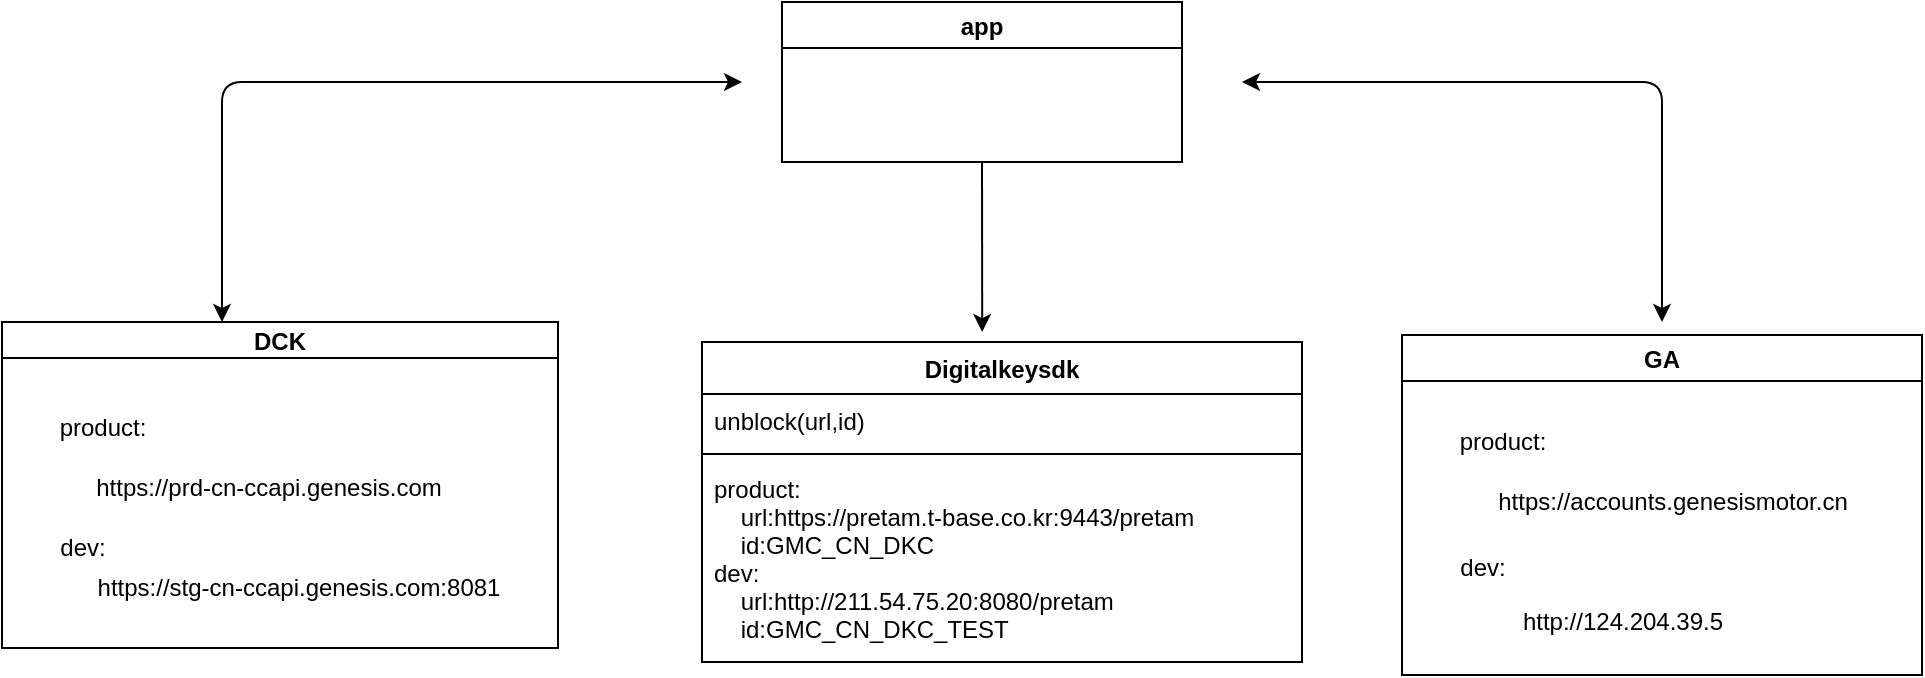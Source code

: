 <mxfile version="14.6.11" type="github">
  <diagram id="C5RBs43oDa-KdzZeNtuy" name="Page-1">
    <mxGraphModel dx="1961" dy="739" grid="1" gridSize="10" guides="1" tooltips="1" connect="1" arrows="1" fold="1" page="1" pageScale="1" pageWidth="827" pageHeight="1169" math="0" shadow="0">
      <root>
        <mxCell id="WIyWlLk6GJQsqaUBKTNV-0" />
        <mxCell id="WIyWlLk6GJQsqaUBKTNV-1" parent="WIyWlLk6GJQsqaUBKTNV-0" />
        <mxCell id="GwbTFYh4FsHx047ZUjlf-0" value="app" style="swimlane;" vertex="1" parent="WIyWlLk6GJQsqaUBKTNV-1">
          <mxGeometry x="240" y="110" width="200" height="80" as="geometry" />
        </mxCell>
        <mxCell id="GwbTFYh4FsHx047ZUjlf-7" value="DCK" style="swimlane;direction=east;startSize=18;" vertex="1" parent="WIyWlLk6GJQsqaUBKTNV-1">
          <mxGeometry x="-150" y="270" width="278" height="163" as="geometry" />
        </mxCell>
        <mxCell id="GwbTFYh4FsHx047ZUjlf-8" value="product:" style="text;html=1;align=center;verticalAlign=middle;resizable=0;points=[];autosize=1;strokeColor=none;" vertex="1" parent="GwbTFYh4FsHx047ZUjlf-7">
          <mxGeometry x="20" y="43" width="60" height="20" as="geometry" />
        </mxCell>
        <mxCell id="GwbTFYh4FsHx047ZUjlf-10" value="https://prd-cn-ccapi.genesis.com" style="text;html=1;align=center;verticalAlign=middle;resizable=0;points=[];autosize=1;strokeColor=none;" vertex="1" parent="GwbTFYh4FsHx047ZUjlf-7">
          <mxGeometry x="37.5" y="73" width="190" height="20" as="geometry" />
        </mxCell>
        <mxCell id="GwbTFYh4FsHx047ZUjlf-11" value="dev:" style="text;html=1;align=center;verticalAlign=middle;resizable=0;points=[];autosize=1;strokeColor=none;" vertex="1" parent="GwbTFYh4FsHx047ZUjlf-7">
          <mxGeometry x="20" y="103" width="40" height="20" as="geometry" />
        </mxCell>
        <mxCell id="GwbTFYh4FsHx047ZUjlf-12" value="https://stg-cn-ccapi.genesis.com:8081" style="text;html=1;align=center;verticalAlign=middle;resizable=0;points=[];autosize=1;strokeColor=none;" vertex="1" parent="GwbTFYh4FsHx047ZUjlf-7">
          <mxGeometry x="37.5" y="123" width="220" height="20" as="geometry" />
        </mxCell>
        <mxCell id="GwbTFYh4FsHx047ZUjlf-15" value="GA" style="swimlane;" vertex="1" parent="WIyWlLk6GJQsqaUBKTNV-1">
          <mxGeometry x="550" y="276.5" width="260" height="170" as="geometry" />
        </mxCell>
        <mxCell id="GwbTFYh4FsHx047ZUjlf-17" value="product:" style="text;html=1;align=center;verticalAlign=middle;resizable=0;points=[];autosize=1;strokeColor=none;" vertex="1" parent="GwbTFYh4FsHx047ZUjlf-15">
          <mxGeometry x="20" y="43" width="60" height="20" as="geometry" />
        </mxCell>
        <mxCell id="GwbTFYh4FsHx047ZUjlf-18" value="dev:" style="text;html=1;align=center;verticalAlign=middle;resizable=0;points=[];autosize=1;strokeColor=none;" vertex="1" parent="GwbTFYh4FsHx047ZUjlf-15">
          <mxGeometry x="20" y="106" width="40" height="20" as="geometry" />
        </mxCell>
        <mxCell id="GwbTFYh4FsHx047ZUjlf-20" value="https://accounts.genesismotor.cn" style="text;html=1;align=center;verticalAlign=middle;resizable=0;points=[];autosize=1;strokeColor=none;" vertex="1" parent="GwbTFYh4FsHx047ZUjlf-15">
          <mxGeometry x="40" y="73" width="190" height="20" as="geometry" />
        </mxCell>
        <mxCell id="GwbTFYh4FsHx047ZUjlf-19" value="http://124.204.39.5" style="text;html=1;align=center;verticalAlign=middle;resizable=0;points=[];autosize=1;strokeColor=none;" vertex="1" parent="GwbTFYh4FsHx047ZUjlf-15">
          <mxGeometry x="50" y="133" width="120" height="20" as="geometry" />
        </mxCell>
        <mxCell id="GwbTFYh4FsHx047ZUjlf-16" value="" style="endArrow=classic;startArrow=classic;html=1;" edge="1" parent="WIyWlLk6GJQsqaUBKTNV-1">
          <mxGeometry width="50" height="50" relative="1" as="geometry">
            <mxPoint x="-40" y="270" as="sourcePoint" />
            <mxPoint x="220" y="150" as="targetPoint" />
            <Array as="points">
              <mxPoint x="-40" y="150" />
            </Array>
          </mxGeometry>
        </mxCell>
        <mxCell id="GwbTFYh4FsHx047ZUjlf-21" value="" style="endArrow=classic;startArrow=classic;html=1;" edge="1" parent="WIyWlLk6GJQsqaUBKTNV-1">
          <mxGeometry width="50" height="50" relative="1" as="geometry">
            <mxPoint x="680" y="270" as="sourcePoint" />
            <mxPoint x="470" y="150" as="targetPoint" />
            <Array as="points">
              <mxPoint x="680" y="150" />
            </Array>
          </mxGeometry>
        </mxCell>
        <mxCell id="GwbTFYh4FsHx047ZUjlf-26" value="Digitalkeysdk" style="swimlane;fontStyle=1;align=center;verticalAlign=top;childLayout=stackLayout;horizontal=1;startSize=26;horizontalStack=0;resizeParent=1;resizeParentMax=0;resizeLast=0;collapsible=1;marginBottom=0;" vertex="1" parent="WIyWlLk6GJQsqaUBKTNV-1">
          <mxGeometry x="200" y="280" width="300" height="160" as="geometry" />
        </mxCell>
        <mxCell id="GwbTFYh4FsHx047ZUjlf-27" value="unblock(url,id)" style="text;strokeColor=none;fillColor=none;align=left;verticalAlign=top;spacingLeft=4;spacingRight=4;overflow=hidden;rotatable=0;points=[[0,0.5],[1,0.5]];portConstraint=eastwest;" vertex="1" parent="GwbTFYh4FsHx047ZUjlf-26">
          <mxGeometry y="26" width="300" height="26" as="geometry" />
        </mxCell>
        <mxCell id="GwbTFYh4FsHx047ZUjlf-28" value="" style="line;strokeWidth=1;fillColor=none;align=left;verticalAlign=middle;spacingTop=-1;spacingLeft=3;spacingRight=3;rotatable=0;labelPosition=right;points=[];portConstraint=eastwest;" vertex="1" parent="GwbTFYh4FsHx047ZUjlf-26">
          <mxGeometry y="52" width="300" height="8" as="geometry" />
        </mxCell>
        <mxCell id="GwbTFYh4FsHx047ZUjlf-29" value="product:&#xa;    url:https://pretam.t-base.co.kr:9443/pretam&#xa;    id:GMC_CN_DKC&#xa;dev:&#xa;    url:http://211.54.75.20:8080/pretam&#xa;    id:GMC_CN_DKC_TEST&#xa;" style="text;strokeColor=none;fillColor=none;align=left;verticalAlign=top;spacingLeft=4;spacingRight=4;overflow=hidden;rotatable=0;points=[[0,0.5],[1,0.5]];portConstraint=eastwest;" vertex="1" parent="GwbTFYh4FsHx047ZUjlf-26">
          <mxGeometry y="60" width="300" height="100" as="geometry" />
        </mxCell>
        <mxCell id="GwbTFYh4FsHx047ZUjlf-30" value="" style="endArrow=classic;html=1;exitX=0.5;exitY=1;exitDx=0;exitDy=0;entryX=0.467;entryY=-0.031;entryDx=0;entryDy=0;entryPerimeter=0;" edge="1" parent="WIyWlLk6GJQsqaUBKTNV-1" source="GwbTFYh4FsHx047ZUjlf-0" target="GwbTFYh4FsHx047ZUjlf-26">
          <mxGeometry width="50" height="50" relative="1" as="geometry">
            <mxPoint x="370" y="380" as="sourcePoint" />
            <mxPoint x="350" y="270" as="targetPoint" />
          </mxGeometry>
        </mxCell>
      </root>
    </mxGraphModel>
  </diagram>
</mxfile>
